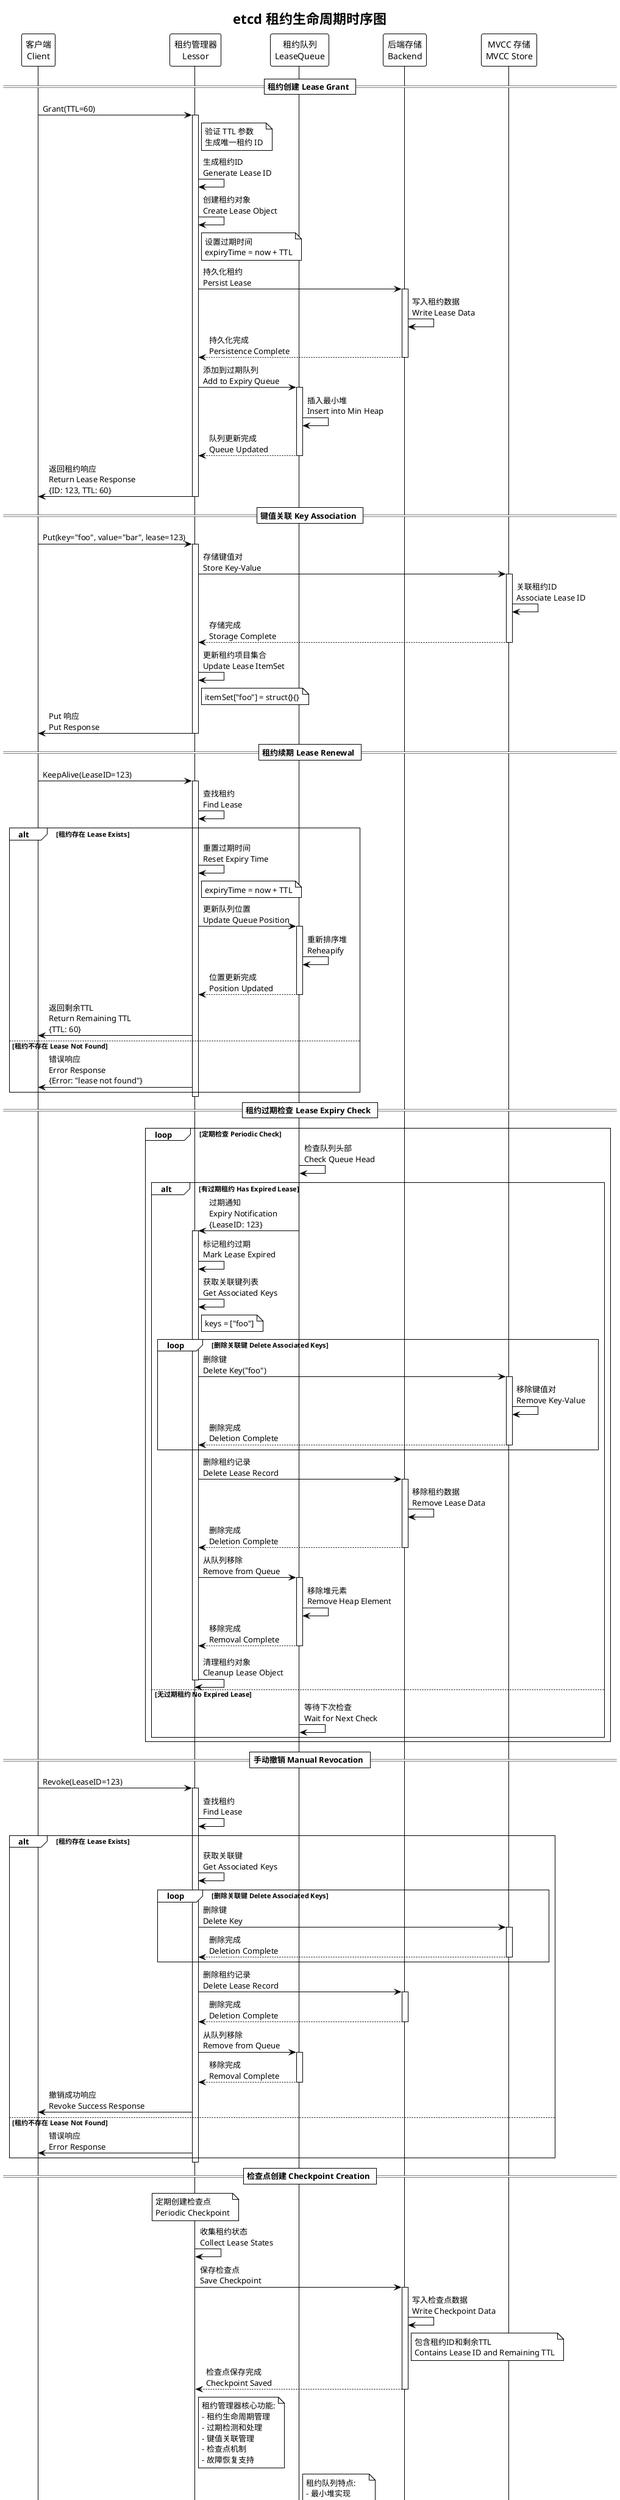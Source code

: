 @startuml lease-lifecycle-sequence
!theme plain
title etcd 租约生命周期时序图

participant "客户端\nClient" as C
participant "租约管理器\nLessor" as L
participant "租约队列\nLeaseQueue" as Q
participant "后端存储\nBackend" as B
participant "MVCC 存储\nMVCC Store" as M

== 租约创建 Lease Grant ==
C -> L : Grant(TTL=60)
activate L
note right of L : 验证 TTL 参数\n生成唯一租约 ID
L -> L : 生成租约ID\nGenerate Lease ID
L -> L : 创建租约对象\nCreate Lease Object
note right of L : 设置过期时间\nexpiryTime = now + TTL
L -> B : 持久化租约\nPersist Lease
activate B
B -> B : 写入租约数据\nWrite Lease Data
B --> L : 持久化完成\nPersistence Complete
deactivate B
L -> Q : 添加到过期队列\nAdd to Expiry Queue
activate Q
Q -> Q : 插入最小堆\nInsert into Min Heap
Q --> L : 队列更新完成\nQueue Updated
deactivate Q
L -> C : 返回租约响应\nReturn Lease Response\n{ID: 123, TTL: 60}
deactivate L

== 键值关联 Key Association ==
C -> L : Put(key="foo", value="bar", lease=123)
activate L
L -> M : 存储键值对\nStore Key-Value
activate M
M -> M : 关联租约ID\nAssociate Lease ID
M --> L : 存储完成\nStorage Complete
deactivate M
L -> L : 更新租约项目集合\nUpdate Lease ItemSet
note right of L : itemSet["foo"] = struct{}{}
L -> C : Put 响应\nPut Response
deactivate L

== 租约续期 Lease Renewal ==
C -> L : KeepAlive(LeaseID=123)
activate L
L -> L : 查找租约\nFind Lease
alt 租约存在 Lease Exists
    L -> L : 重置过期时间\nReset Expiry Time
    note right of L : expiryTime = now + TTL
    L -> Q : 更新队列位置\nUpdate Queue Position
    activate Q
    Q -> Q : 重新排序堆\nReheapify
    Q --> L : 位置更新完成\nPosition Updated
    deactivate Q
    L -> C : 返回剩余TTL\nReturn Remaining TTL\n{TTL: 60}
else 租约不存在 Lease Not Found
    L -> C : 错误响应\nError Response\n{Error: "lease not found"}
end
deactivate L

== 租约过期检查 Lease Expiry Check ==
loop 定期检查 Periodic Check
    Q -> Q : 检查队列头部\nCheck Queue Head
    alt 有过期租约 Has Expired Lease
        Q -> L : 过期通知\nExpiry Notification\n{LeaseID: 123}
        activate L
        L -> L : 标记租约过期\nMark Lease Expired
        L -> L : 获取关联键列表\nGet Associated Keys
        note right of L : keys = ["foo"]
        
        loop 删除关联键 Delete Associated Keys
            L -> M : 删除键\nDelete Key("foo")
            activate M
            M -> M : 移除键值对\nRemove Key-Value
            M --> L : 删除完成\nDeletion Complete
            deactivate M
        end
        
        L -> B : 删除租约记录\nDelete Lease Record
        activate B
        B -> B : 移除租约数据\nRemove Lease Data
        B --> L : 删除完成\nDeletion Complete
        deactivate B
        
        L -> Q : 从队列移除\nRemove from Queue
        activate Q
        Q -> Q : 移除堆元素\nRemove Heap Element
        Q --> L : 移除完成\nRemoval Complete
        deactivate Q
        
        L -> L : 清理租约对象\nCleanup Lease Object
        deactivate L
    else 无过期租约 No Expired Lease
        Q -> Q : 等待下次检查\nWait for Next Check
    end
end

== 手动撤销 Manual Revocation ==
C -> L : Revoke(LeaseID=123)
activate L
L -> L : 查找租约\nFind Lease
alt 租约存在 Lease Exists
    L -> L : 获取关联键\nGet Associated Keys
    
    loop 删除关联键 Delete Associated Keys
        L -> M : 删除键\nDelete Key
        activate M
        M --> L : 删除完成\nDeletion Complete
        deactivate M
    end
    
    L -> B : 删除租约记录\nDelete Lease Record
    activate B
    B --> L : 删除完成\nDeletion Complete
    deactivate B
    
    L -> Q : 从队列移除\nRemove from Queue
    activate Q
    Q --> L : 移除完成\nRemoval Complete
    deactivate Q
    
    L -> C : 撤销成功响应\nRevoke Success Response
else 租约不存在 Lease Not Found
    L -> C : 错误响应\nError Response
end
deactivate L

== 检查点创建 Checkpoint Creation ==
note over L : 定期创建检查点\nPeriodic Checkpoint
L -> L : 收集租约状态\nCollect Lease States
L -> B : 保存检查点\nSave Checkpoint
activate B
B -> B : 写入检查点数据\nWrite Checkpoint Data
note right of B : 包含租约ID和剩余TTL\nContains Lease ID and Remaining TTL
B --> L : 检查点保存完成\nCheckpoint Saved
deactivate B

note right of L
  租约管理器核心功能:
  - 租约生命周期管理
  - 过期检测和处理
  - 键值关联管理
  - 检查点机制
  - 故障恢复支持
end note

note right of Q
  租约队列特点:
  - 最小堆实现
  - 按过期时间排序
  - 高效的插入删除
  - 支持动态更新
end note

note right of B
  后端存储职责:
  - 租约数据持久化
  - 检查点数据保存
  - 故障恢复数据
  - 事务一致性保证
end note

@enduml
